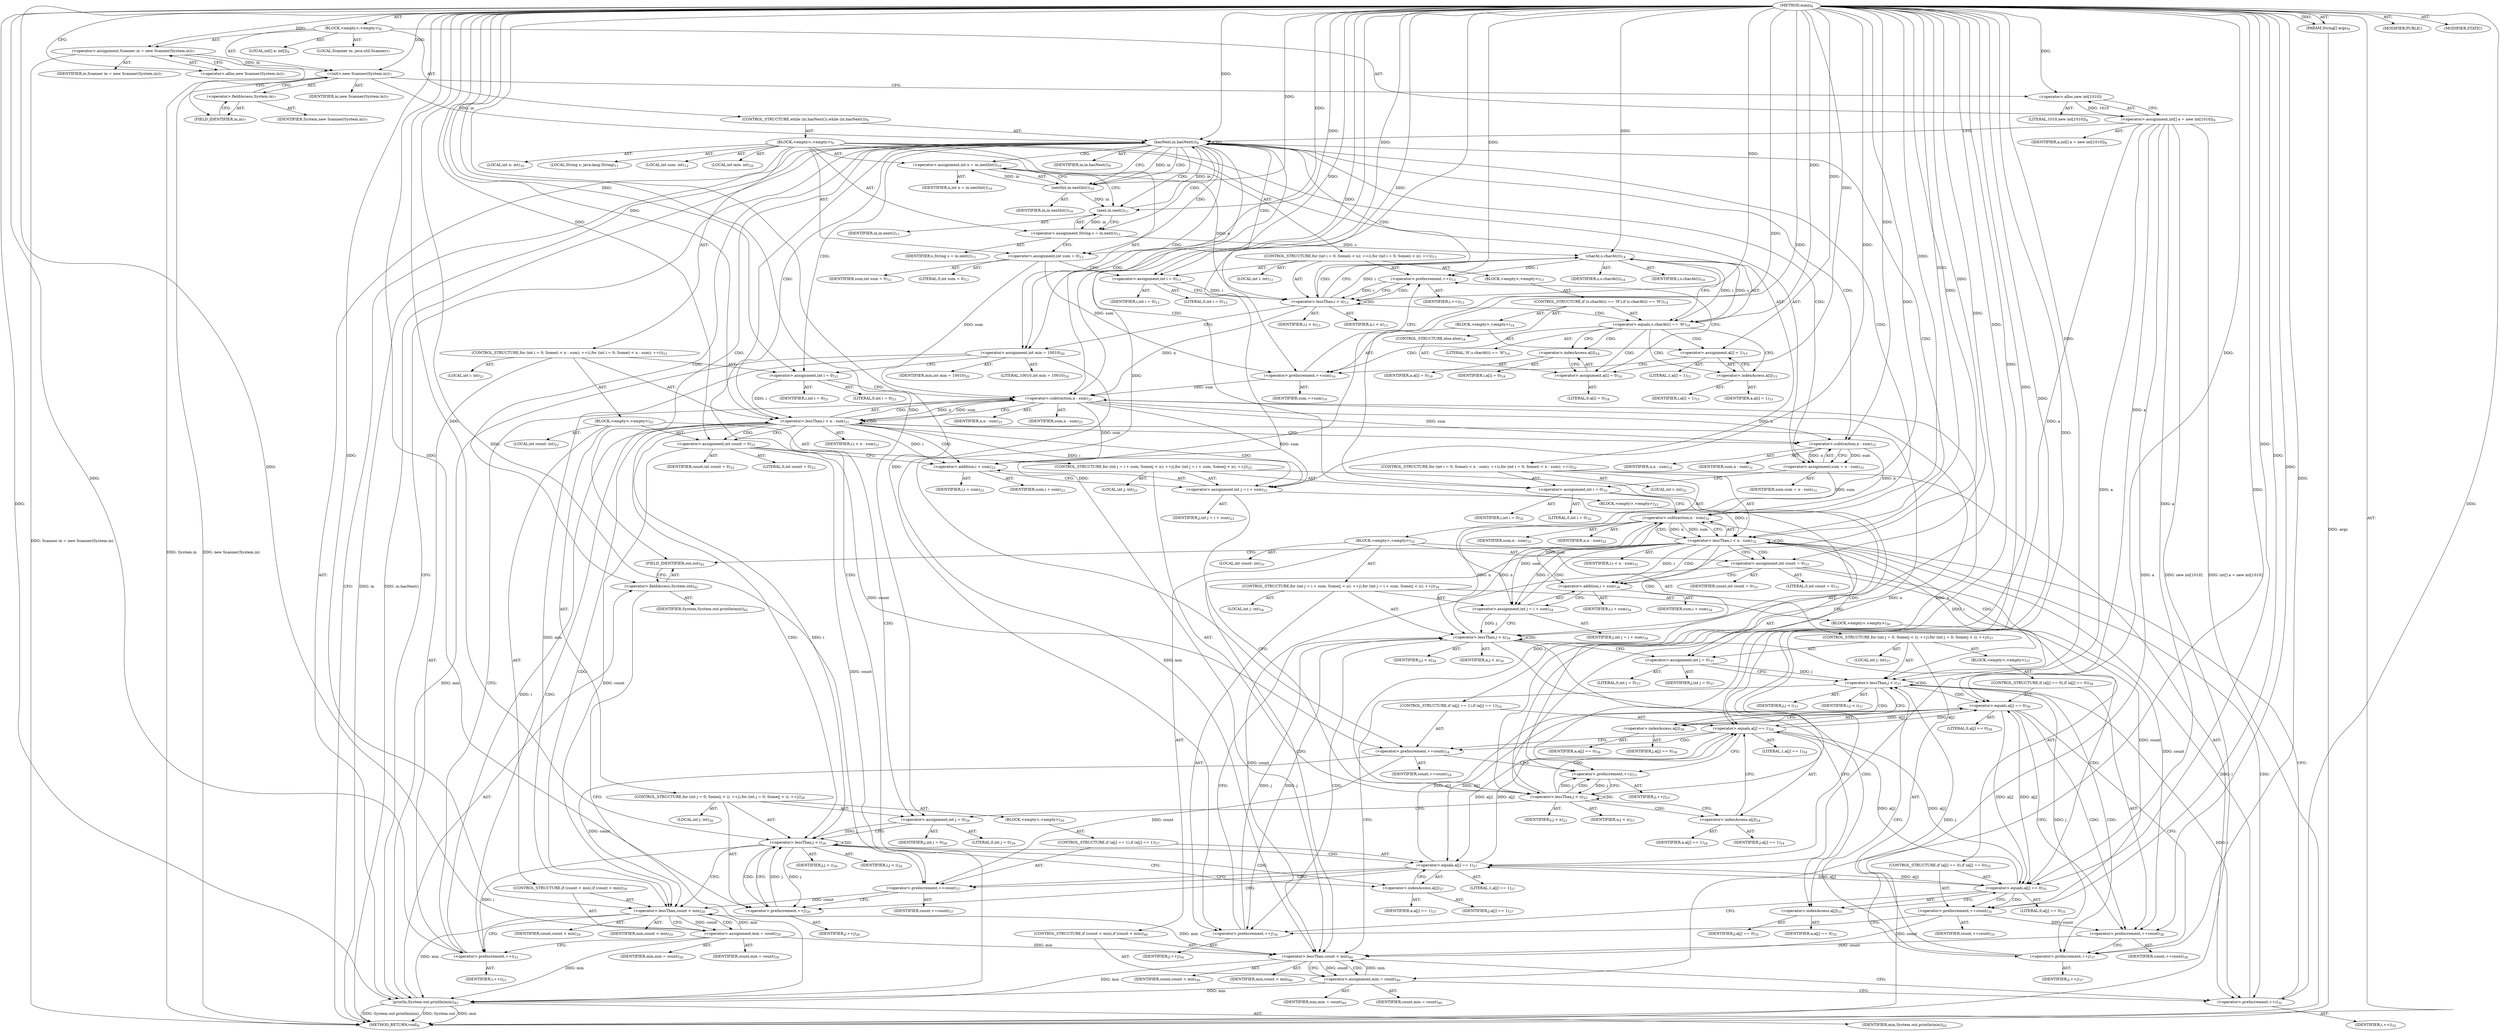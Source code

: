 digraph "main" {  
"19" [label = <(METHOD,main)<SUB>6</SUB>> ]
"20" [label = <(PARAM,String[] args)<SUB>6</SUB>> ]
"21" [label = <(BLOCK,&lt;empty&gt;,&lt;empty&gt;)<SUB>6</SUB>> ]
"4" [label = <(LOCAL,Scanner in: java.util.Scanner)<SUB>7</SUB>> ]
"22" [label = <(&lt;operator&gt;.assignment,Scanner in = new Scanner(System.in))<SUB>7</SUB>> ]
"23" [label = <(IDENTIFIER,in,Scanner in = new Scanner(System.in))<SUB>7</SUB>> ]
"24" [label = <(&lt;operator&gt;.alloc,new Scanner(System.in))<SUB>7</SUB>> ]
"25" [label = <(&lt;init&gt;,new Scanner(System.in))<SUB>7</SUB>> ]
"3" [label = <(IDENTIFIER,in,new Scanner(System.in))<SUB>7</SUB>> ]
"26" [label = <(&lt;operator&gt;.fieldAccess,System.in)<SUB>7</SUB>> ]
"27" [label = <(IDENTIFIER,System,new Scanner(System.in))<SUB>7</SUB>> ]
"28" [label = <(FIELD_IDENTIFIER,in,in)<SUB>7</SUB>> ]
"29" [label = <(LOCAL,int[] a: int[])<SUB>8</SUB>> ]
"30" [label = <(&lt;operator&gt;.assignment,int[] a = new int[1010])<SUB>8</SUB>> ]
"31" [label = <(IDENTIFIER,a,int[] a = new int[1010])<SUB>8</SUB>> ]
"32" [label = <(&lt;operator&gt;.alloc,new int[1010])> ]
"33" [label = <(LITERAL,1010,new int[1010])<SUB>8</SUB>> ]
"34" [label = <(CONTROL_STRUCTURE,while (in.hasNext()),while (in.hasNext()))<SUB>9</SUB>> ]
"35" [label = <(hasNext,in.hasNext())<SUB>9</SUB>> ]
"36" [label = <(IDENTIFIER,in,in.hasNext())<SUB>9</SUB>> ]
"37" [label = <(BLOCK,&lt;empty&gt;,&lt;empty&gt;)<SUB>9</SUB>> ]
"38" [label = <(LOCAL,int n: int)<SUB>10</SUB>> ]
"39" [label = <(&lt;operator&gt;.assignment,int n = in.nextInt())<SUB>10</SUB>> ]
"40" [label = <(IDENTIFIER,n,int n = in.nextInt())<SUB>10</SUB>> ]
"41" [label = <(nextInt,in.nextInt())<SUB>10</SUB>> ]
"42" [label = <(IDENTIFIER,in,in.nextInt())<SUB>10</SUB>> ]
"43" [label = <(LOCAL,String s: java.lang.String)<SUB>11</SUB>> ]
"44" [label = <(&lt;operator&gt;.assignment,String s = in.next())<SUB>11</SUB>> ]
"45" [label = <(IDENTIFIER,s,String s = in.next())<SUB>11</SUB>> ]
"46" [label = <(next,in.next())<SUB>11</SUB>> ]
"47" [label = <(IDENTIFIER,in,in.next())<SUB>11</SUB>> ]
"48" [label = <(LOCAL,int sum: int)<SUB>12</SUB>> ]
"49" [label = <(&lt;operator&gt;.assignment,int sum = 0)<SUB>12</SUB>> ]
"50" [label = <(IDENTIFIER,sum,int sum = 0)<SUB>12</SUB>> ]
"51" [label = <(LITERAL,0,int sum = 0)<SUB>12</SUB>> ]
"52" [label = <(CONTROL_STRUCTURE,for (int i = 0; Some(i &lt; n); ++i),for (int i = 0; Some(i &lt; n); ++i))<SUB>13</SUB>> ]
"53" [label = <(LOCAL,int i: int)<SUB>13</SUB>> ]
"54" [label = <(&lt;operator&gt;.assignment,int i = 0)<SUB>13</SUB>> ]
"55" [label = <(IDENTIFIER,i,int i = 0)<SUB>13</SUB>> ]
"56" [label = <(LITERAL,0,int i = 0)<SUB>13</SUB>> ]
"57" [label = <(&lt;operator&gt;.lessThan,i &lt; n)<SUB>13</SUB>> ]
"58" [label = <(IDENTIFIER,i,i &lt; n)<SUB>13</SUB>> ]
"59" [label = <(IDENTIFIER,n,i &lt; n)<SUB>13</SUB>> ]
"60" [label = <(&lt;operator&gt;.preIncrement,++i)<SUB>13</SUB>> ]
"61" [label = <(IDENTIFIER,i,++i)<SUB>13</SUB>> ]
"62" [label = <(BLOCK,&lt;empty&gt;,&lt;empty&gt;)<SUB>13</SUB>> ]
"63" [label = <(CONTROL_STRUCTURE,if (s.charAt(i) == 'H'),if (s.charAt(i) == 'H'))<SUB>14</SUB>> ]
"64" [label = <(&lt;operator&gt;.equals,s.charAt(i) == 'H')<SUB>14</SUB>> ]
"65" [label = <(charAt,s.charAt(i))<SUB>14</SUB>> ]
"66" [label = <(IDENTIFIER,s,s.charAt(i))<SUB>14</SUB>> ]
"67" [label = <(IDENTIFIER,i,s.charAt(i))<SUB>14</SUB>> ]
"68" [label = <(LITERAL,'H',s.charAt(i) == 'H')<SUB>14</SUB>> ]
"69" [label = <(BLOCK,&lt;empty&gt;,&lt;empty&gt;)<SUB>14</SUB>> ]
"70" [label = <(&lt;operator&gt;.assignment,a[i] = 1)<SUB>15</SUB>> ]
"71" [label = <(&lt;operator&gt;.indexAccess,a[i])<SUB>15</SUB>> ]
"72" [label = <(IDENTIFIER,a,a[i] = 1)<SUB>15</SUB>> ]
"73" [label = <(IDENTIFIER,i,a[i] = 1)<SUB>15</SUB>> ]
"74" [label = <(LITERAL,1,a[i] = 1)<SUB>15</SUB>> ]
"75" [label = <(&lt;operator&gt;.preIncrement,++sum)<SUB>16</SUB>> ]
"76" [label = <(IDENTIFIER,sum,++sum)<SUB>16</SUB>> ]
"77" [label = <(CONTROL_STRUCTURE,else,else)<SUB>18</SUB>> ]
"78" [label = <(&lt;operator&gt;.assignment,a[i] = 0)<SUB>18</SUB>> ]
"79" [label = <(&lt;operator&gt;.indexAccess,a[i])<SUB>18</SUB>> ]
"80" [label = <(IDENTIFIER,a,a[i] = 0)<SUB>18</SUB>> ]
"81" [label = <(IDENTIFIER,i,a[i] = 0)<SUB>18</SUB>> ]
"82" [label = <(LITERAL,0,a[i] = 0)<SUB>18</SUB>> ]
"83" [label = <(LOCAL,int min: int)<SUB>20</SUB>> ]
"84" [label = <(&lt;operator&gt;.assignment,int min = 10010)<SUB>20</SUB>> ]
"85" [label = <(IDENTIFIER,min,int min = 10010)<SUB>20</SUB>> ]
"86" [label = <(LITERAL,10010,int min = 10010)<SUB>20</SUB>> ]
"87" [label = <(CONTROL_STRUCTURE,for (int i = 0; Some(i &lt; n - sum); ++i),for (int i = 0; Some(i &lt; n - sum); ++i))<SUB>21</SUB>> ]
"88" [label = <(LOCAL,int i: int)<SUB>21</SUB>> ]
"89" [label = <(&lt;operator&gt;.assignment,int i = 0)<SUB>21</SUB>> ]
"90" [label = <(IDENTIFIER,i,int i = 0)<SUB>21</SUB>> ]
"91" [label = <(LITERAL,0,int i = 0)<SUB>21</SUB>> ]
"92" [label = <(&lt;operator&gt;.lessThan,i &lt; n - sum)<SUB>21</SUB>> ]
"93" [label = <(IDENTIFIER,i,i &lt; n - sum)<SUB>21</SUB>> ]
"94" [label = <(&lt;operator&gt;.subtraction,n - sum)<SUB>21</SUB>> ]
"95" [label = <(IDENTIFIER,n,n - sum)<SUB>21</SUB>> ]
"96" [label = <(IDENTIFIER,sum,n - sum)<SUB>21</SUB>> ]
"97" [label = <(&lt;operator&gt;.preIncrement,++i)<SUB>21</SUB>> ]
"98" [label = <(IDENTIFIER,i,++i)<SUB>21</SUB>> ]
"99" [label = <(BLOCK,&lt;empty&gt;,&lt;empty&gt;)<SUB>21</SUB>> ]
"100" [label = <(LOCAL,int count: int)<SUB>22</SUB>> ]
"101" [label = <(&lt;operator&gt;.assignment,int count = 0)<SUB>22</SUB>> ]
"102" [label = <(IDENTIFIER,count,int count = 0)<SUB>22</SUB>> ]
"103" [label = <(LITERAL,0,int count = 0)<SUB>22</SUB>> ]
"104" [label = <(CONTROL_STRUCTURE,for (int j = i + sum; Some(j &lt; n); ++j),for (int j = i + sum; Some(j &lt; n); ++j))<SUB>23</SUB>> ]
"105" [label = <(LOCAL,int j: int)<SUB>23</SUB>> ]
"106" [label = <(&lt;operator&gt;.assignment,int j = i + sum)<SUB>23</SUB>> ]
"107" [label = <(IDENTIFIER,j,int j = i + sum)<SUB>23</SUB>> ]
"108" [label = <(&lt;operator&gt;.addition,i + sum)<SUB>23</SUB>> ]
"109" [label = <(IDENTIFIER,i,i + sum)<SUB>23</SUB>> ]
"110" [label = <(IDENTIFIER,sum,i + sum)<SUB>23</SUB>> ]
"111" [label = <(&lt;operator&gt;.lessThan,j &lt; n)<SUB>23</SUB>> ]
"112" [label = <(IDENTIFIER,j,j &lt; n)<SUB>23</SUB>> ]
"113" [label = <(IDENTIFIER,n,j &lt; n)<SUB>23</SUB>> ]
"114" [label = <(&lt;operator&gt;.preIncrement,++j)<SUB>23</SUB>> ]
"115" [label = <(IDENTIFIER,j,++j)<SUB>23</SUB>> ]
"116" [label = <(BLOCK,&lt;empty&gt;,&lt;empty&gt;)<SUB>23</SUB>> ]
"117" [label = <(CONTROL_STRUCTURE,if (a[j] == 1),if (a[j] == 1))<SUB>24</SUB>> ]
"118" [label = <(&lt;operator&gt;.equals,a[j] == 1)<SUB>24</SUB>> ]
"119" [label = <(&lt;operator&gt;.indexAccess,a[j])<SUB>24</SUB>> ]
"120" [label = <(IDENTIFIER,a,a[j] == 1)<SUB>24</SUB>> ]
"121" [label = <(IDENTIFIER,j,a[j] == 1)<SUB>24</SUB>> ]
"122" [label = <(LITERAL,1,a[j] == 1)<SUB>24</SUB>> ]
"123" [label = <(&lt;operator&gt;.preIncrement,++count)<SUB>24</SUB>> ]
"124" [label = <(IDENTIFIER,count,++count)<SUB>24</SUB>> ]
"125" [label = <(CONTROL_STRUCTURE,for (int j = 0; Some(j &lt; i); ++j),for (int j = 0; Some(j &lt; i); ++j))<SUB>26</SUB>> ]
"126" [label = <(LOCAL,int j: int)<SUB>26</SUB>> ]
"127" [label = <(&lt;operator&gt;.assignment,int j = 0)<SUB>26</SUB>> ]
"128" [label = <(IDENTIFIER,j,int j = 0)<SUB>26</SUB>> ]
"129" [label = <(LITERAL,0,int j = 0)<SUB>26</SUB>> ]
"130" [label = <(&lt;operator&gt;.lessThan,j &lt; i)<SUB>26</SUB>> ]
"131" [label = <(IDENTIFIER,j,j &lt; i)<SUB>26</SUB>> ]
"132" [label = <(IDENTIFIER,i,j &lt; i)<SUB>26</SUB>> ]
"133" [label = <(&lt;operator&gt;.preIncrement,++j)<SUB>26</SUB>> ]
"134" [label = <(IDENTIFIER,j,++j)<SUB>26</SUB>> ]
"135" [label = <(BLOCK,&lt;empty&gt;,&lt;empty&gt;)<SUB>26</SUB>> ]
"136" [label = <(CONTROL_STRUCTURE,if (a[j] == 1),if (a[j] == 1))<SUB>27</SUB>> ]
"137" [label = <(&lt;operator&gt;.equals,a[j] == 1)<SUB>27</SUB>> ]
"138" [label = <(&lt;operator&gt;.indexAccess,a[j])<SUB>27</SUB>> ]
"139" [label = <(IDENTIFIER,a,a[j] == 1)<SUB>27</SUB>> ]
"140" [label = <(IDENTIFIER,j,a[j] == 1)<SUB>27</SUB>> ]
"141" [label = <(LITERAL,1,a[j] == 1)<SUB>27</SUB>> ]
"142" [label = <(&lt;operator&gt;.preIncrement,++count)<SUB>27</SUB>> ]
"143" [label = <(IDENTIFIER,count,++count)<SUB>27</SUB>> ]
"144" [label = <(CONTROL_STRUCTURE,if (count &lt; min),if (count &lt; min))<SUB>29</SUB>> ]
"145" [label = <(&lt;operator&gt;.lessThan,count &lt; min)<SUB>29</SUB>> ]
"146" [label = <(IDENTIFIER,count,count &lt; min)<SUB>29</SUB>> ]
"147" [label = <(IDENTIFIER,min,count &lt; min)<SUB>29</SUB>> ]
"148" [label = <(&lt;operator&gt;.assignment,min = count)<SUB>29</SUB>> ]
"149" [label = <(IDENTIFIER,min,min = count)<SUB>29</SUB>> ]
"150" [label = <(IDENTIFIER,count,min = count)<SUB>29</SUB>> ]
"151" [label = <(&lt;operator&gt;.assignment,sum = n - sum)<SUB>31</SUB>> ]
"152" [label = <(IDENTIFIER,sum,sum = n - sum)<SUB>31</SUB>> ]
"153" [label = <(&lt;operator&gt;.subtraction,n - sum)<SUB>31</SUB>> ]
"154" [label = <(IDENTIFIER,n,n - sum)<SUB>31</SUB>> ]
"155" [label = <(IDENTIFIER,sum,n - sum)<SUB>31</SUB>> ]
"156" [label = <(CONTROL_STRUCTURE,for (int i = 0; Some(i &lt; n - sum); ++i),for (int i = 0; Some(i &lt; n - sum); ++i))<SUB>32</SUB>> ]
"157" [label = <(LOCAL,int i: int)<SUB>32</SUB>> ]
"158" [label = <(&lt;operator&gt;.assignment,int i = 0)<SUB>32</SUB>> ]
"159" [label = <(IDENTIFIER,i,int i = 0)<SUB>32</SUB>> ]
"160" [label = <(LITERAL,0,int i = 0)<SUB>32</SUB>> ]
"161" [label = <(&lt;operator&gt;.lessThan,i &lt; n - sum)<SUB>32</SUB>> ]
"162" [label = <(IDENTIFIER,i,i &lt; n - sum)<SUB>32</SUB>> ]
"163" [label = <(&lt;operator&gt;.subtraction,n - sum)<SUB>32</SUB>> ]
"164" [label = <(IDENTIFIER,n,n - sum)<SUB>32</SUB>> ]
"165" [label = <(IDENTIFIER,sum,n - sum)<SUB>32</SUB>> ]
"166" [label = <(&lt;operator&gt;.preIncrement,++i)<SUB>32</SUB>> ]
"167" [label = <(IDENTIFIER,i,++i)<SUB>32</SUB>> ]
"168" [label = <(BLOCK,&lt;empty&gt;,&lt;empty&gt;)<SUB>32</SUB>> ]
"169" [label = <(LOCAL,int count: int)<SUB>33</SUB>> ]
"170" [label = <(&lt;operator&gt;.assignment,int count = 0)<SUB>33</SUB>> ]
"171" [label = <(IDENTIFIER,count,int count = 0)<SUB>33</SUB>> ]
"172" [label = <(LITERAL,0,int count = 0)<SUB>33</SUB>> ]
"173" [label = <(CONTROL_STRUCTURE,for (int j = i + sum; Some(j &lt; n); ++j),for (int j = i + sum; Some(j &lt; n); ++j))<SUB>34</SUB>> ]
"174" [label = <(LOCAL,int j: int)<SUB>34</SUB>> ]
"175" [label = <(&lt;operator&gt;.assignment,int j = i + sum)<SUB>34</SUB>> ]
"176" [label = <(IDENTIFIER,j,int j = i + sum)<SUB>34</SUB>> ]
"177" [label = <(&lt;operator&gt;.addition,i + sum)<SUB>34</SUB>> ]
"178" [label = <(IDENTIFIER,i,i + sum)<SUB>34</SUB>> ]
"179" [label = <(IDENTIFIER,sum,i + sum)<SUB>34</SUB>> ]
"180" [label = <(&lt;operator&gt;.lessThan,j &lt; n)<SUB>34</SUB>> ]
"181" [label = <(IDENTIFIER,j,j &lt; n)<SUB>34</SUB>> ]
"182" [label = <(IDENTIFIER,n,j &lt; n)<SUB>34</SUB>> ]
"183" [label = <(&lt;operator&gt;.preIncrement,++j)<SUB>34</SUB>> ]
"184" [label = <(IDENTIFIER,j,++j)<SUB>34</SUB>> ]
"185" [label = <(BLOCK,&lt;empty&gt;,&lt;empty&gt;)<SUB>34</SUB>> ]
"186" [label = <(CONTROL_STRUCTURE,if (a[j] == 0),if (a[j] == 0))<SUB>35</SUB>> ]
"187" [label = <(&lt;operator&gt;.equals,a[j] == 0)<SUB>35</SUB>> ]
"188" [label = <(&lt;operator&gt;.indexAccess,a[j])<SUB>35</SUB>> ]
"189" [label = <(IDENTIFIER,a,a[j] == 0)<SUB>35</SUB>> ]
"190" [label = <(IDENTIFIER,j,a[j] == 0)<SUB>35</SUB>> ]
"191" [label = <(LITERAL,0,a[j] == 0)<SUB>35</SUB>> ]
"192" [label = <(&lt;operator&gt;.preIncrement,++count)<SUB>35</SUB>> ]
"193" [label = <(IDENTIFIER,count,++count)<SUB>35</SUB>> ]
"194" [label = <(CONTROL_STRUCTURE,for (int j = 0; Some(j &lt; i); ++j),for (int j = 0; Some(j &lt; i); ++j))<SUB>37</SUB>> ]
"195" [label = <(LOCAL,int j: int)<SUB>37</SUB>> ]
"196" [label = <(&lt;operator&gt;.assignment,int j = 0)<SUB>37</SUB>> ]
"197" [label = <(IDENTIFIER,j,int j = 0)<SUB>37</SUB>> ]
"198" [label = <(LITERAL,0,int j = 0)<SUB>37</SUB>> ]
"199" [label = <(&lt;operator&gt;.lessThan,j &lt; i)<SUB>37</SUB>> ]
"200" [label = <(IDENTIFIER,j,j &lt; i)<SUB>37</SUB>> ]
"201" [label = <(IDENTIFIER,i,j &lt; i)<SUB>37</SUB>> ]
"202" [label = <(&lt;operator&gt;.preIncrement,++j)<SUB>37</SUB>> ]
"203" [label = <(IDENTIFIER,j,++j)<SUB>37</SUB>> ]
"204" [label = <(BLOCK,&lt;empty&gt;,&lt;empty&gt;)<SUB>37</SUB>> ]
"205" [label = <(CONTROL_STRUCTURE,if (a[j] == 0),if (a[j] == 0))<SUB>38</SUB>> ]
"206" [label = <(&lt;operator&gt;.equals,a[j] == 0)<SUB>38</SUB>> ]
"207" [label = <(&lt;operator&gt;.indexAccess,a[j])<SUB>38</SUB>> ]
"208" [label = <(IDENTIFIER,a,a[j] == 0)<SUB>38</SUB>> ]
"209" [label = <(IDENTIFIER,j,a[j] == 0)<SUB>38</SUB>> ]
"210" [label = <(LITERAL,0,a[j] == 0)<SUB>38</SUB>> ]
"211" [label = <(&lt;operator&gt;.preIncrement,++count)<SUB>38</SUB>> ]
"212" [label = <(IDENTIFIER,count,++count)<SUB>38</SUB>> ]
"213" [label = <(CONTROL_STRUCTURE,if (count &lt; min),if (count &lt; min))<SUB>40</SUB>> ]
"214" [label = <(&lt;operator&gt;.lessThan,count &lt; min)<SUB>40</SUB>> ]
"215" [label = <(IDENTIFIER,count,count &lt; min)<SUB>40</SUB>> ]
"216" [label = <(IDENTIFIER,min,count &lt; min)<SUB>40</SUB>> ]
"217" [label = <(&lt;operator&gt;.assignment,min = count)<SUB>40</SUB>> ]
"218" [label = <(IDENTIFIER,min,min = count)<SUB>40</SUB>> ]
"219" [label = <(IDENTIFIER,count,min = count)<SUB>40</SUB>> ]
"220" [label = <(println,System.out.println(min))<SUB>42</SUB>> ]
"221" [label = <(&lt;operator&gt;.fieldAccess,System.out)<SUB>42</SUB>> ]
"222" [label = <(IDENTIFIER,System,System.out.println(min))<SUB>42</SUB>> ]
"223" [label = <(FIELD_IDENTIFIER,out,out)<SUB>42</SUB>> ]
"224" [label = <(IDENTIFIER,min,System.out.println(min))<SUB>42</SUB>> ]
"225" [label = <(MODIFIER,PUBLIC)> ]
"226" [label = <(MODIFIER,STATIC)> ]
"227" [label = <(METHOD_RETURN,void)<SUB>6</SUB>> ]
  "19" -> "20"  [ label = "AST: "] 
  "19" -> "21"  [ label = "AST: "] 
  "19" -> "225"  [ label = "AST: "] 
  "19" -> "226"  [ label = "AST: "] 
  "19" -> "227"  [ label = "AST: "] 
  "21" -> "4"  [ label = "AST: "] 
  "21" -> "22"  [ label = "AST: "] 
  "21" -> "25"  [ label = "AST: "] 
  "21" -> "29"  [ label = "AST: "] 
  "21" -> "30"  [ label = "AST: "] 
  "21" -> "34"  [ label = "AST: "] 
  "22" -> "23"  [ label = "AST: "] 
  "22" -> "24"  [ label = "AST: "] 
  "25" -> "3"  [ label = "AST: "] 
  "25" -> "26"  [ label = "AST: "] 
  "26" -> "27"  [ label = "AST: "] 
  "26" -> "28"  [ label = "AST: "] 
  "30" -> "31"  [ label = "AST: "] 
  "30" -> "32"  [ label = "AST: "] 
  "32" -> "33"  [ label = "AST: "] 
  "34" -> "35"  [ label = "AST: "] 
  "34" -> "37"  [ label = "AST: "] 
  "35" -> "36"  [ label = "AST: "] 
  "37" -> "38"  [ label = "AST: "] 
  "37" -> "39"  [ label = "AST: "] 
  "37" -> "43"  [ label = "AST: "] 
  "37" -> "44"  [ label = "AST: "] 
  "37" -> "48"  [ label = "AST: "] 
  "37" -> "49"  [ label = "AST: "] 
  "37" -> "52"  [ label = "AST: "] 
  "37" -> "83"  [ label = "AST: "] 
  "37" -> "84"  [ label = "AST: "] 
  "37" -> "87"  [ label = "AST: "] 
  "37" -> "151"  [ label = "AST: "] 
  "37" -> "156"  [ label = "AST: "] 
  "37" -> "220"  [ label = "AST: "] 
  "39" -> "40"  [ label = "AST: "] 
  "39" -> "41"  [ label = "AST: "] 
  "41" -> "42"  [ label = "AST: "] 
  "44" -> "45"  [ label = "AST: "] 
  "44" -> "46"  [ label = "AST: "] 
  "46" -> "47"  [ label = "AST: "] 
  "49" -> "50"  [ label = "AST: "] 
  "49" -> "51"  [ label = "AST: "] 
  "52" -> "53"  [ label = "AST: "] 
  "52" -> "54"  [ label = "AST: "] 
  "52" -> "57"  [ label = "AST: "] 
  "52" -> "60"  [ label = "AST: "] 
  "52" -> "62"  [ label = "AST: "] 
  "54" -> "55"  [ label = "AST: "] 
  "54" -> "56"  [ label = "AST: "] 
  "57" -> "58"  [ label = "AST: "] 
  "57" -> "59"  [ label = "AST: "] 
  "60" -> "61"  [ label = "AST: "] 
  "62" -> "63"  [ label = "AST: "] 
  "63" -> "64"  [ label = "AST: "] 
  "63" -> "69"  [ label = "AST: "] 
  "63" -> "77"  [ label = "AST: "] 
  "64" -> "65"  [ label = "AST: "] 
  "64" -> "68"  [ label = "AST: "] 
  "65" -> "66"  [ label = "AST: "] 
  "65" -> "67"  [ label = "AST: "] 
  "69" -> "70"  [ label = "AST: "] 
  "69" -> "75"  [ label = "AST: "] 
  "70" -> "71"  [ label = "AST: "] 
  "70" -> "74"  [ label = "AST: "] 
  "71" -> "72"  [ label = "AST: "] 
  "71" -> "73"  [ label = "AST: "] 
  "75" -> "76"  [ label = "AST: "] 
  "77" -> "78"  [ label = "AST: "] 
  "78" -> "79"  [ label = "AST: "] 
  "78" -> "82"  [ label = "AST: "] 
  "79" -> "80"  [ label = "AST: "] 
  "79" -> "81"  [ label = "AST: "] 
  "84" -> "85"  [ label = "AST: "] 
  "84" -> "86"  [ label = "AST: "] 
  "87" -> "88"  [ label = "AST: "] 
  "87" -> "89"  [ label = "AST: "] 
  "87" -> "92"  [ label = "AST: "] 
  "87" -> "97"  [ label = "AST: "] 
  "87" -> "99"  [ label = "AST: "] 
  "89" -> "90"  [ label = "AST: "] 
  "89" -> "91"  [ label = "AST: "] 
  "92" -> "93"  [ label = "AST: "] 
  "92" -> "94"  [ label = "AST: "] 
  "94" -> "95"  [ label = "AST: "] 
  "94" -> "96"  [ label = "AST: "] 
  "97" -> "98"  [ label = "AST: "] 
  "99" -> "100"  [ label = "AST: "] 
  "99" -> "101"  [ label = "AST: "] 
  "99" -> "104"  [ label = "AST: "] 
  "99" -> "125"  [ label = "AST: "] 
  "99" -> "144"  [ label = "AST: "] 
  "101" -> "102"  [ label = "AST: "] 
  "101" -> "103"  [ label = "AST: "] 
  "104" -> "105"  [ label = "AST: "] 
  "104" -> "106"  [ label = "AST: "] 
  "104" -> "111"  [ label = "AST: "] 
  "104" -> "114"  [ label = "AST: "] 
  "104" -> "116"  [ label = "AST: "] 
  "106" -> "107"  [ label = "AST: "] 
  "106" -> "108"  [ label = "AST: "] 
  "108" -> "109"  [ label = "AST: "] 
  "108" -> "110"  [ label = "AST: "] 
  "111" -> "112"  [ label = "AST: "] 
  "111" -> "113"  [ label = "AST: "] 
  "114" -> "115"  [ label = "AST: "] 
  "116" -> "117"  [ label = "AST: "] 
  "117" -> "118"  [ label = "AST: "] 
  "117" -> "123"  [ label = "AST: "] 
  "118" -> "119"  [ label = "AST: "] 
  "118" -> "122"  [ label = "AST: "] 
  "119" -> "120"  [ label = "AST: "] 
  "119" -> "121"  [ label = "AST: "] 
  "123" -> "124"  [ label = "AST: "] 
  "125" -> "126"  [ label = "AST: "] 
  "125" -> "127"  [ label = "AST: "] 
  "125" -> "130"  [ label = "AST: "] 
  "125" -> "133"  [ label = "AST: "] 
  "125" -> "135"  [ label = "AST: "] 
  "127" -> "128"  [ label = "AST: "] 
  "127" -> "129"  [ label = "AST: "] 
  "130" -> "131"  [ label = "AST: "] 
  "130" -> "132"  [ label = "AST: "] 
  "133" -> "134"  [ label = "AST: "] 
  "135" -> "136"  [ label = "AST: "] 
  "136" -> "137"  [ label = "AST: "] 
  "136" -> "142"  [ label = "AST: "] 
  "137" -> "138"  [ label = "AST: "] 
  "137" -> "141"  [ label = "AST: "] 
  "138" -> "139"  [ label = "AST: "] 
  "138" -> "140"  [ label = "AST: "] 
  "142" -> "143"  [ label = "AST: "] 
  "144" -> "145"  [ label = "AST: "] 
  "144" -> "148"  [ label = "AST: "] 
  "145" -> "146"  [ label = "AST: "] 
  "145" -> "147"  [ label = "AST: "] 
  "148" -> "149"  [ label = "AST: "] 
  "148" -> "150"  [ label = "AST: "] 
  "151" -> "152"  [ label = "AST: "] 
  "151" -> "153"  [ label = "AST: "] 
  "153" -> "154"  [ label = "AST: "] 
  "153" -> "155"  [ label = "AST: "] 
  "156" -> "157"  [ label = "AST: "] 
  "156" -> "158"  [ label = "AST: "] 
  "156" -> "161"  [ label = "AST: "] 
  "156" -> "166"  [ label = "AST: "] 
  "156" -> "168"  [ label = "AST: "] 
  "158" -> "159"  [ label = "AST: "] 
  "158" -> "160"  [ label = "AST: "] 
  "161" -> "162"  [ label = "AST: "] 
  "161" -> "163"  [ label = "AST: "] 
  "163" -> "164"  [ label = "AST: "] 
  "163" -> "165"  [ label = "AST: "] 
  "166" -> "167"  [ label = "AST: "] 
  "168" -> "169"  [ label = "AST: "] 
  "168" -> "170"  [ label = "AST: "] 
  "168" -> "173"  [ label = "AST: "] 
  "168" -> "194"  [ label = "AST: "] 
  "168" -> "213"  [ label = "AST: "] 
  "170" -> "171"  [ label = "AST: "] 
  "170" -> "172"  [ label = "AST: "] 
  "173" -> "174"  [ label = "AST: "] 
  "173" -> "175"  [ label = "AST: "] 
  "173" -> "180"  [ label = "AST: "] 
  "173" -> "183"  [ label = "AST: "] 
  "173" -> "185"  [ label = "AST: "] 
  "175" -> "176"  [ label = "AST: "] 
  "175" -> "177"  [ label = "AST: "] 
  "177" -> "178"  [ label = "AST: "] 
  "177" -> "179"  [ label = "AST: "] 
  "180" -> "181"  [ label = "AST: "] 
  "180" -> "182"  [ label = "AST: "] 
  "183" -> "184"  [ label = "AST: "] 
  "185" -> "186"  [ label = "AST: "] 
  "186" -> "187"  [ label = "AST: "] 
  "186" -> "192"  [ label = "AST: "] 
  "187" -> "188"  [ label = "AST: "] 
  "187" -> "191"  [ label = "AST: "] 
  "188" -> "189"  [ label = "AST: "] 
  "188" -> "190"  [ label = "AST: "] 
  "192" -> "193"  [ label = "AST: "] 
  "194" -> "195"  [ label = "AST: "] 
  "194" -> "196"  [ label = "AST: "] 
  "194" -> "199"  [ label = "AST: "] 
  "194" -> "202"  [ label = "AST: "] 
  "194" -> "204"  [ label = "AST: "] 
  "196" -> "197"  [ label = "AST: "] 
  "196" -> "198"  [ label = "AST: "] 
  "199" -> "200"  [ label = "AST: "] 
  "199" -> "201"  [ label = "AST: "] 
  "202" -> "203"  [ label = "AST: "] 
  "204" -> "205"  [ label = "AST: "] 
  "205" -> "206"  [ label = "AST: "] 
  "205" -> "211"  [ label = "AST: "] 
  "206" -> "207"  [ label = "AST: "] 
  "206" -> "210"  [ label = "AST: "] 
  "207" -> "208"  [ label = "AST: "] 
  "207" -> "209"  [ label = "AST: "] 
  "211" -> "212"  [ label = "AST: "] 
  "213" -> "214"  [ label = "AST: "] 
  "213" -> "217"  [ label = "AST: "] 
  "214" -> "215"  [ label = "AST: "] 
  "214" -> "216"  [ label = "AST: "] 
  "217" -> "218"  [ label = "AST: "] 
  "217" -> "219"  [ label = "AST: "] 
  "220" -> "221"  [ label = "AST: "] 
  "220" -> "224"  [ label = "AST: "] 
  "221" -> "222"  [ label = "AST: "] 
  "221" -> "223"  [ label = "AST: "] 
  "22" -> "28"  [ label = "CFG: "] 
  "25" -> "32"  [ label = "CFG: "] 
  "30" -> "35"  [ label = "CFG: "] 
  "24" -> "22"  [ label = "CFG: "] 
  "26" -> "25"  [ label = "CFG: "] 
  "32" -> "30"  [ label = "CFG: "] 
  "35" -> "227"  [ label = "CFG: "] 
  "35" -> "41"  [ label = "CFG: "] 
  "28" -> "26"  [ label = "CFG: "] 
  "39" -> "46"  [ label = "CFG: "] 
  "44" -> "49"  [ label = "CFG: "] 
  "49" -> "54"  [ label = "CFG: "] 
  "84" -> "89"  [ label = "CFG: "] 
  "151" -> "158"  [ label = "CFG: "] 
  "220" -> "35"  [ label = "CFG: "] 
  "41" -> "39"  [ label = "CFG: "] 
  "46" -> "44"  [ label = "CFG: "] 
  "54" -> "57"  [ label = "CFG: "] 
  "57" -> "65"  [ label = "CFG: "] 
  "57" -> "84"  [ label = "CFG: "] 
  "60" -> "57"  [ label = "CFG: "] 
  "89" -> "94"  [ label = "CFG: "] 
  "92" -> "101"  [ label = "CFG: "] 
  "92" -> "153"  [ label = "CFG: "] 
  "97" -> "94"  [ label = "CFG: "] 
  "153" -> "151"  [ label = "CFG: "] 
  "158" -> "163"  [ label = "CFG: "] 
  "161" -> "170"  [ label = "CFG: "] 
  "161" -> "223"  [ label = "CFG: "] 
  "166" -> "163"  [ label = "CFG: "] 
  "221" -> "220"  [ label = "CFG: "] 
  "94" -> "92"  [ label = "CFG: "] 
  "101" -> "108"  [ label = "CFG: "] 
  "163" -> "161"  [ label = "CFG: "] 
  "170" -> "177"  [ label = "CFG: "] 
  "223" -> "221"  [ label = "CFG: "] 
  "64" -> "71"  [ label = "CFG: "] 
  "64" -> "79"  [ label = "CFG: "] 
  "106" -> "111"  [ label = "CFG: "] 
  "111" -> "119"  [ label = "CFG: "] 
  "111" -> "127"  [ label = "CFG: "] 
  "114" -> "111"  [ label = "CFG: "] 
  "127" -> "130"  [ label = "CFG: "] 
  "130" -> "138"  [ label = "CFG: "] 
  "130" -> "145"  [ label = "CFG: "] 
  "133" -> "130"  [ label = "CFG: "] 
  "145" -> "148"  [ label = "CFG: "] 
  "145" -> "97"  [ label = "CFG: "] 
  "148" -> "97"  [ label = "CFG: "] 
  "175" -> "180"  [ label = "CFG: "] 
  "180" -> "188"  [ label = "CFG: "] 
  "180" -> "196"  [ label = "CFG: "] 
  "183" -> "180"  [ label = "CFG: "] 
  "196" -> "199"  [ label = "CFG: "] 
  "199" -> "207"  [ label = "CFG: "] 
  "199" -> "214"  [ label = "CFG: "] 
  "202" -> "199"  [ label = "CFG: "] 
  "214" -> "217"  [ label = "CFG: "] 
  "214" -> "166"  [ label = "CFG: "] 
  "217" -> "166"  [ label = "CFG: "] 
  "65" -> "64"  [ label = "CFG: "] 
  "70" -> "75"  [ label = "CFG: "] 
  "75" -> "60"  [ label = "CFG: "] 
  "78" -> "60"  [ label = "CFG: "] 
  "108" -> "106"  [ label = "CFG: "] 
  "177" -> "175"  [ label = "CFG: "] 
  "71" -> "70"  [ label = "CFG: "] 
  "79" -> "78"  [ label = "CFG: "] 
  "118" -> "123"  [ label = "CFG: "] 
  "118" -> "114"  [ label = "CFG: "] 
  "123" -> "114"  [ label = "CFG: "] 
  "137" -> "142"  [ label = "CFG: "] 
  "137" -> "133"  [ label = "CFG: "] 
  "142" -> "133"  [ label = "CFG: "] 
  "187" -> "192"  [ label = "CFG: "] 
  "187" -> "183"  [ label = "CFG: "] 
  "192" -> "183"  [ label = "CFG: "] 
  "206" -> "211"  [ label = "CFG: "] 
  "206" -> "202"  [ label = "CFG: "] 
  "211" -> "202"  [ label = "CFG: "] 
  "119" -> "118"  [ label = "CFG: "] 
  "138" -> "137"  [ label = "CFG: "] 
  "188" -> "187"  [ label = "CFG: "] 
  "207" -> "206"  [ label = "CFG: "] 
  "19" -> "24"  [ label = "CFG: "] 
  "20" -> "227"  [ label = "DDG: args"] 
  "22" -> "227"  [ label = "DDG: Scanner in = new Scanner(System.in)"] 
  "25" -> "227"  [ label = "DDG: System.in"] 
  "25" -> "227"  [ label = "DDG: new Scanner(System.in)"] 
  "30" -> "227"  [ label = "DDG: a"] 
  "30" -> "227"  [ label = "DDG: new int[1010]"] 
  "30" -> "227"  [ label = "DDG: int[] a = new int[1010]"] 
  "35" -> "227"  [ label = "DDG: in"] 
  "35" -> "227"  [ label = "DDG: in.hasNext()"] 
  "220" -> "227"  [ label = "DDG: System.out"] 
  "220" -> "227"  [ label = "DDG: min"] 
  "220" -> "227"  [ label = "DDG: System.out.println(min)"] 
  "19" -> "20"  [ label = "DDG: "] 
  "19" -> "22"  [ label = "DDG: "] 
  "32" -> "30"  [ label = "DDG: 1010"] 
  "22" -> "25"  [ label = "DDG: in"] 
  "19" -> "25"  [ label = "DDG: "] 
  "19" -> "32"  [ label = "DDG: "] 
  "25" -> "35"  [ label = "DDG: in"] 
  "46" -> "35"  [ label = "DDG: in"] 
  "19" -> "35"  [ label = "DDG: "] 
  "41" -> "39"  [ label = "DDG: in"] 
  "46" -> "44"  [ label = "DDG: in"] 
  "19" -> "49"  [ label = "DDG: "] 
  "19" -> "84"  [ label = "DDG: "] 
  "153" -> "151"  [ label = "DDG: n"] 
  "153" -> "151"  [ label = "DDG: sum"] 
  "19" -> "54"  [ label = "DDG: "] 
  "19" -> "89"  [ label = "DDG: "] 
  "19" -> "158"  [ label = "DDG: "] 
  "84" -> "220"  [ label = "DDG: min"] 
  "214" -> "220"  [ label = "DDG: min"] 
  "217" -> "220"  [ label = "DDG: min"] 
  "145" -> "220"  [ label = "DDG: min"] 
  "148" -> "220"  [ label = "DDG: min"] 
  "19" -> "220"  [ label = "DDG: "] 
  "35" -> "41"  [ label = "DDG: in"] 
  "19" -> "41"  [ label = "DDG: "] 
  "41" -> "46"  [ label = "DDG: in"] 
  "19" -> "46"  [ label = "DDG: "] 
  "54" -> "57"  [ label = "DDG: i"] 
  "60" -> "57"  [ label = "DDG: i"] 
  "19" -> "57"  [ label = "DDG: "] 
  "39" -> "57"  [ label = "DDG: n"] 
  "65" -> "60"  [ label = "DDG: i"] 
  "19" -> "60"  [ label = "DDG: "] 
  "89" -> "92"  [ label = "DDG: i"] 
  "97" -> "92"  [ label = "DDG: i"] 
  "19" -> "92"  [ label = "DDG: "] 
  "94" -> "92"  [ label = "DDG: n"] 
  "94" -> "92"  [ label = "DDG: sum"] 
  "130" -> "97"  [ label = "DDG: i"] 
  "19" -> "97"  [ label = "DDG: "] 
  "19" -> "101"  [ label = "DDG: "] 
  "94" -> "153"  [ label = "DDG: n"] 
  "19" -> "153"  [ label = "DDG: "] 
  "94" -> "153"  [ label = "DDG: sum"] 
  "158" -> "161"  [ label = "DDG: i"] 
  "166" -> "161"  [ label = "DDG: i"] 
  "19" -> "161"  [ label = "DDG: "] 
  "163" -> "161"  [ label = "DDG: n"] 
  "163" -> "161"  [ label = "DDG: sum"] 
  "199" -> "166"  [ label = "DDG: i"] 
  "19" -> "166"  [ label = "DDG: "] 
  "19" -> "170"  [ label = "DDG: "] 
  "57" -> "94"  [ label = "DDG: n"] 
  "111" -> "94"  [ label = "DDG: n"] 
  "19" -> "94"  [ label = "DDG: "] 
  "49" -> "94"  [ label = "DDG: sum"] 
  "75" -> "94"  [ label = "DDG: sum"] 
  "92" -> "106"  [ label = "DDG: i"] 
  "19" -> "106"  [ label = "DDG: "] 
  "94" -> "106"  [ label = "DDG: sum"] 
  "19" -> "127"  [ label = "DDG: "] 
  "145" -> "148"  [ label = "DDG: count"] 
  "19" -> "148"  [ label = "DDG: "] 
  "153" -> "163"  [ label = "DDG: n"] 
  "180" -> "163"  [ label = "DDG: n"] 
  "19" -> "163"  [ label = "DDG: "] 
  "151" -> "163"  [ label = "DDG: sum"] 
  "161" -> "175"  [ label = "DDG: i"] 
  "19" -> "175"  [ label = "DDG: "] 
  "163" -> "175"  [ label = "DDG: sum"] 
  "19" -> "196"  [ label = "DDG: "] 
  "214" -> "217"  [ label = "DDG: count"] 
  "19" -> "217"  [ label = "DDG: "] 
  "65" -> "64"  [ label = "DDG: s"] 
  "65" -> "64"  [ label = "DDG: i"] 
  "19" -> "64"  [ label = "DDG: "] 
  "19" -> "70"  [ label = "DDG: "] 
  "19" -> "78"  [ label = "DDG: "] 
  "106" -> "111"  [ label = "DDG: j"] 
  "114" -> "111"  [ label = "DDG: j"] 
  "19" -> "111"  [ label = "DDG: "] 
  "94" -> "111"  [ label = "DDG: n"] 
  "111" -> "114"  [ label = "DDG: j"] 
  "19" -> "114"  [ label = "DDG: "] 
  "127" -> "130"  [ label = "DDG: j"] 
  "133" -> "130"  [ label = "DDG: j"] 
  "19" -> "130"  [ label = "DDG: "] 
  "92" -> "130"  [ label = "DDG: i"] 
  "130" -> "133"  [ label = "DDG: j"] 
  "19" -> "133"  [ label = "DDG: "] 
  "101" -> "145"  [ label = "DDG: count"] 
  "142" -> "145"  [ label = "DDG: count"] 
  "123" -> "145"  [ label = "DDG: count"] 
  "19" -> "145"  [ label = "DDG: "] 
  "84" -> "145"  [ label = "DDG: min"] 
  "148" -> "145"  [ label = "DDG: min"] 
  "175" -> "180"  [ label = "DDG: j"] 
  "183" -> "180"  [ label = "DDG: j"] 
  "19" -> "180"  [ label = "DDG: "] 
  "163" -> "180"  [ label = "DDG: n"] 
  "180" -> "183"  [ label = "DDG: j"] 
  "19" -> "183"  [ label = "DDG: "] 
  "196" -> "199"  [ label = "DDG: j"] 
  "202" -> "199"  [ label = "DDG: j"] 
  "19" -> "199"  [ label = "DDG: "] 
  "161" -> "199"  [ label = "DDG: i"] 
  "199" -> "202"  [ label = "DDG: j"] 
  "19" -> "202"  [ label = "DDG: "] 
  "170" -> "214"  [ label = "DDG: count"] 
  "211" -> "214"  [ label = "DDG: count"] 
  "192" -> "214"  [ label = "DDG: count"] 
  "19" -> "214"  [ label = "DDG: "] 
  "84" -> "214"  [ label = "DDG: min"] 
  "217" -> "214"  [ label = "DDG: min"] 
  "145" -> "214"  [ label = "DDG: min"] 
  "148" -> "214"  [ label = "DDG: min"] 
  "44" -> "65"  [ label = "DDG: s"] 
  "19" -> "65"  [ label = "DDG: "] 
  "57" -> "65"  [ label = "DDG: i"] 
  "49" -> "75"  [ label = "DDG: sum"] 
  "19" -> "75"  [ label = "DDG: "] 
  "92" -> "108"  [ label = "DDG: i"] 
  "19" -> "108"  [ label = "DDG: "] 
  "94" -> "108"  [ label = "DDG: sum"] 
  "161" -> "177"  [ label = "DDG: i"] 
  "19" -> "177"  [ label = "DDG: "] 
  "163" -> "177"  [ label = "DDG: sum"] 
  "30" -> "118"  [ label = "DDG: a"] 
  "206" -> "118"  [ label = "DDG: a[j]"] 
  "187" -> "118"  [ label = "DDG: a[j]"] 
  "137" -> "118"  [ label = "DDG: a[j]"] 
  "19" -> "118"  [ label = "DDG: "] 
  "101" -> "123"  [ label = "DDG: count"] 
  "19" -> "123"  [ label = "DDG: "] 
  "30" -> "137"  [ label = "DDG: a"] 
  "206" -> "137"  [ label = "DDG: a[j]"] 
  "187" -> "137"  [ label = "DDG: a[j]"] 
  "118" -> "137"  [ label = "DDG: a[j]"] 
  "19" -> "137"  [ label = "DDG: "] 
  "101" -> "142"  [ label = "DDG: count"] 
  "123" -> "142"  [ label = "DDG: count"] 
  "19" -> "142"  [ label = "DDG: "] 
  "30" -> "187"  [ label = "DDG: a"] 
  "206" -> "187"  [ label = "DDG: a[j]"] 
  "137" -> "187"  [ label = "DDG: a[j]"] 
  "118" -> "187"  [ label = "DDG: a[j]"] 
  "19" -> "187"  [ label = "DDG: "] 
  "170" -> "192"  [ label = "DDG: count"] 
  "19" -> "192"  [ label = "DDG: "] 
  "30" -> "206"  [ label = "DDG: a"] 
  "187" -> "206"  [ label = "DDG: a[j]"] 
  "137" -> "206"  [ label = "DDG: a[j]"] 
  "118" -> "206"  [ label = "DDG: a[j]"] 
  "19" -> "206"  [ label = "DDG: "] 
  "170" -> "211"  [ label = "DDG: count"] 
  "192" -> "211"  [ label = "DDG: count"] 
  "19" -> "211"  [ label = "DDG: "] 
  "35" -> "94"  [ label = "CDG: "] 
  "35" -> "57"  [ label = "CDG: "] 
  "35" -> "161"  [ label = "CDG: "] 
  "35" -> "84"  [ label = "CDG: "] 
  "35" -> "163"  [ label = "CDG: "] 
  "35" -> "151"  [ label = "CDG: "] 
  "35" -> "92"  [ label = "CDG: "] 
  "35" -> "153"  [ label = "CDG: "] 
  "35" -> "44"  [ label = "CDG: "] 
  "35" -> "35"  [ label = "CDG: "] 
  "35" -> "223"  [ label = "CDG: "] 
  "35" -> "54"  [ label = "CDG: "] 
  "35" -> "221"  [ label = "CDG: "] 
  "35" -> "158"  [ label = "CDG: "] 
  "35" -> "49"  [ label = "CDG: "] 
  "35" -> "89"  [ label = "CDG: "] 
  "35" -> "46"  [ label = "CDG: "] 
  "35" -> "220"  [ label = "CDG: "] 
  "35" -> "41"  [ label = "CDG: "] 
  "35" -> "39"  [ label = "CDG: "] 
  "57" -> "60"  [ label = "CDG: "] 
  "57" -> "64"  [ label = "CDG: "] 
  "57" -> "57"  [ label = "CDG: "] 
  "57" -> "65"  [ label = "CDG: "] 
  "92" -> "94"  [ label = "CDG: "] 
  "92" -> "145"  [ label = "CDG: "] 
  "92" -> "92"  [ label = "CDG: "] 
  "92" -> "97"  [ label = "CDG: "] 
  "92" -> "101"  [ label = "CDG: "] 
  "92" -> "130"  [ label = "CDG: "] 
  "92" -> "127"  [ label = "CDG: "] 
  "92" -> "108"  [ label = "CDG: "] 
  "92" -> "111"  [ label = "CDG: "] 
  "92" -> "106"  [ label = "CDG: "] 
  "161" -> "214"  [ label = "CDG: "] 
  "161" -> "161"  [ label = "CDG: "] 
  "161" -> "163"  [ label = "CDG: "] 
  "161" -> "196"  [ label = "CDG: "] 
  "161" -> "170"  [ label = "CDG: "] 
  "161" -> "180"  [ label = "CDG: "] 
  "161" -> "166"  [ label = "CDG: "] 
  "161" -> "199"  [ label = "CDG: "] 
  "161" -> "177"  [ label = "CDG: "] 
  "161" -> "175"  [ label = "CDG: "] 
  "64" -> "75"  [ label = "CDG: "] 
  "64" -> "79"  [ label = "CDG: "] 
  "64" -> "70"  [ label = "CDG: "] 
  "64" -> "71"  [ label = "CDG: "] 
  "64" -> "78"  [ label = "CDG: "] 
  "111" -> "114"  [ label = "CDG: "] 
  "111" -> "119"  [ label = "CDG: "] 
  "111" -> "118"  [ label = "CDG: "] 
  "111" -> "111"  [ label = "CDG: "] 
  "130" -> "138"  [ label = "CDG: "] 
  "130" -> "137"  [ label = "CDG: "] 
  "130" -> "130"  [ label = "CDG: "] 
  "130" -> "133"  [ label = "CDG: "] 
  "145" -> "148"  [ label = "CDG: "] 
  "180" -> "188"  [ label = "CDG: "] 
  "180" -> "187"  [ label = "CDG: "] 
  "180" -> "180"  [ label = "CDG: "] 
  "180" -> "183"  [ label = "CDG: "] 
  "199" -> "206"  [ label = "CDG: "] 
  "199" -> "207"  [ label = "CDG: "] 
  "199" -> "202"  [ label = "CDG: "] 
  "199" -> "199"  [ label = "CDG: "] 
  "214" -> "217"  [ label = "CDG: "] 
  "118" -> "123"  [ label = "CDG: "] 
  "137" -> "142"  [ label = "CDG: "] 
  "187" -> "192"  [ label = "CDG: "] 
  "206" -> "211"  [ label = "CDG: "] 
}
